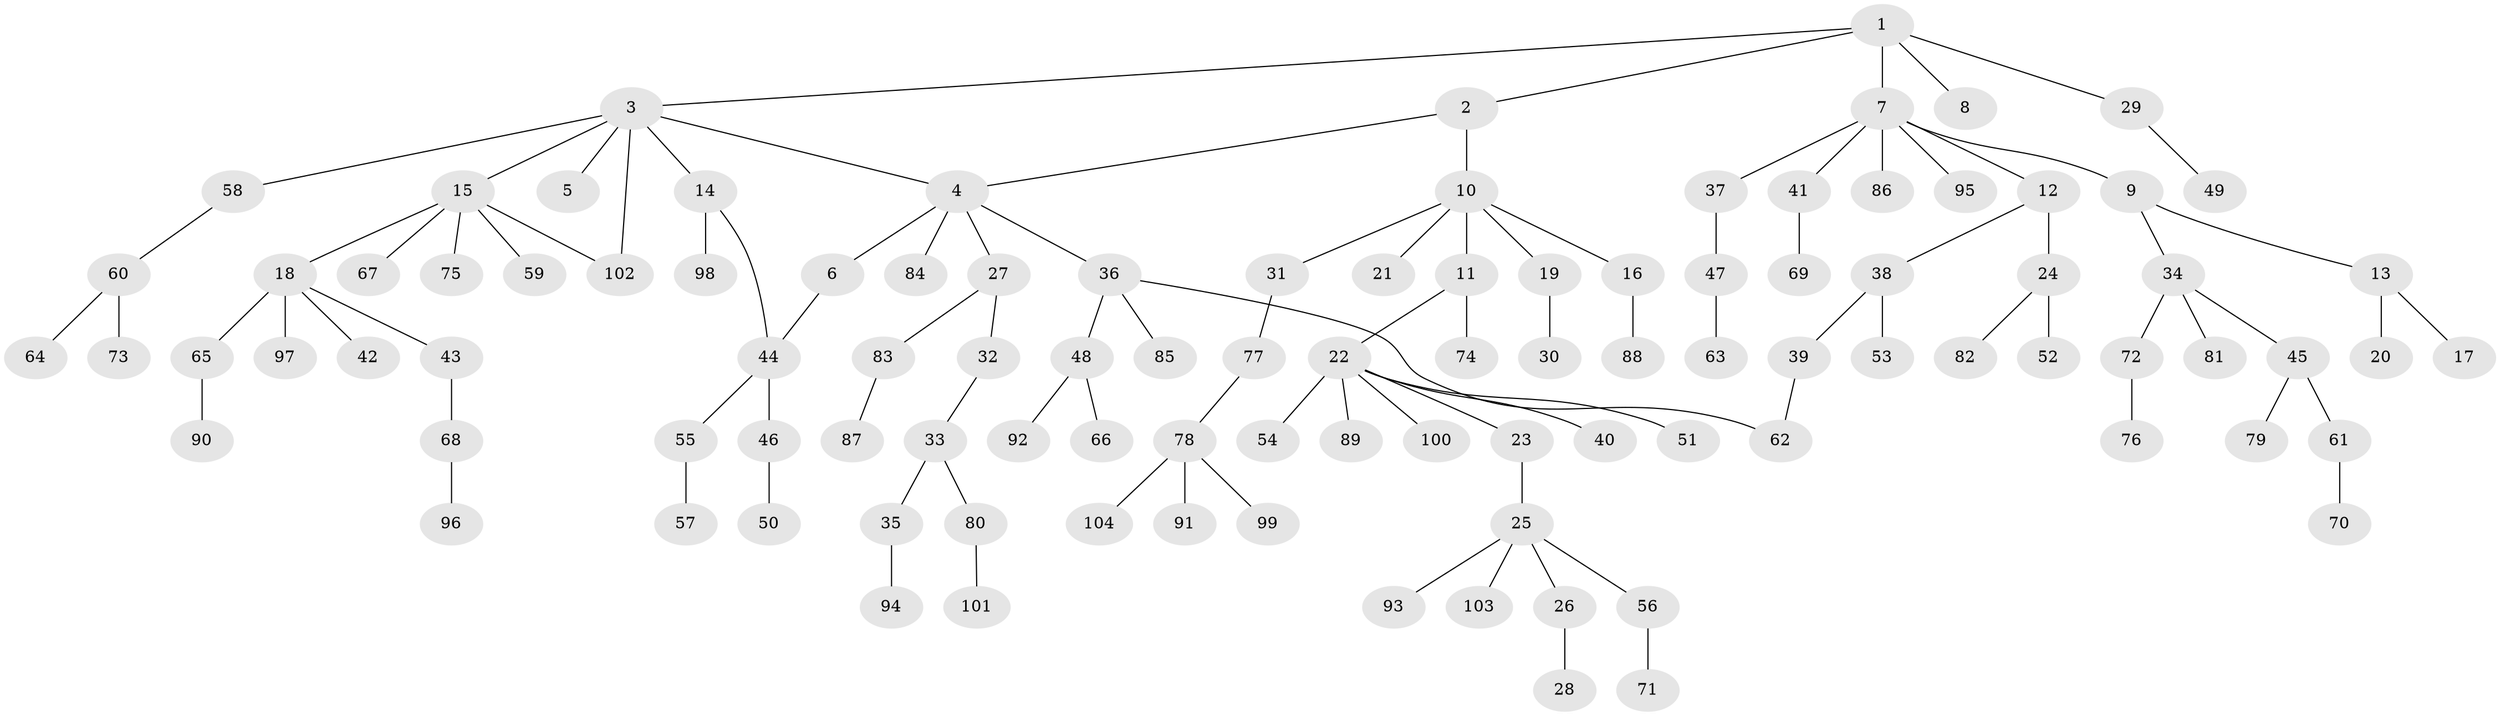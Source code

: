 // coarse degree distribution, {3: 0.1232876712328767, 4: 0.0684931506849315, 6: 0.0410958904109589, 2: 0.2602739726027397, 1: 0.4657534246575342, 5: 0.0410958904109589}
// Generated by graph-tools (version 1.1) at 2025/36/03/04/25 23:36:00]
// undirected, 104 vertices, 107 edges
graph export_dot {
  node [color=gray90,style=filled];
  1;
  2;
  3;
  4;
  5;
  6;
  7;
  8;
  9;
  10;
  11;
  12;
  13;
  14;
  15;
  16;
  17;
  18;
  19;
  20;
  21;
  22;
  23;
  24;
  25;
  26;
  27;
  28;
  29;
  30;
  31;
  32;
  33;
  34;
  35;
  36;
  37;
  38;
  39;
  40;
  41;
  42;
  43;
  44;
  45;
  46;
  47;
  48;
  49;
  50;
  51;
  52;
  53;
  54;
  55;
  56;
  57;
  58;
  59;
  60;
  61;
  62;
  63;
  64;
  65;
  66;
  67;
  68;
  69;
  70;
  71;
  72;
  73;
  74;
  75;
  76;
  77;
  78;
  79;
  80;
  81;
  82;
  83;
  84;
  85;
  86;
  87;
  88;
  89;
  90;
  91;
  92;
  93;
  94;
  95;
  96;
  97;
  98;
  99;
  100;
  101;
  102;
  103;
  104;
  1 -- 2;
  1 -- 3;
  1 -- 7;
  1 -- 8;
  1 -- 29;
  2 -- 10;
  2 -- 4;
  3 -- 4;
  3 -- 5;
  3 -- 14;
  3 -- 15;
  3 -- 58;
  3 -- 102;
  4 -- 6;
  4 -- 27;
  4 -- 36;
  4 -- 84;
  6 -- 44;
  7 -- 9;
  7 -- 12;
  7 -- 37;
  7 -- 41;
  7 -- 86;
  7 -- 95;
  9 -- 13;
  9 -- 34;
  10 -- 11;
  10 -- 16;
  10 -- 19;
  10 -- 21;
  10 -- 31;
  11 -- 22;
  11 -- 74;
  12 -- 24;
  12 -- 38;
  13 -- 17;
  13 -- 20;
  14 -- 98;
  14 -- 44;
  15 -- 18;
  15 -- 59;
  15 -- 67;
  15 -- 75;
  15 -- 102;
  16 -- 88;
  18 -- 42;
  18 -- 43;
  18 -- 65;
  18 -- 97;
  19 -- 30;
  22 -- 23;
  22 -- 40;
  22 -- 51;
  22 -- 54;
  22 -- 89;
  22 -- 100;
  23 -- 25;
  24 -- 52;
  24 -- 82;
  25 -- 26;
  25 -- 56;
  25 -- 93;
  25 -- 103;
  26 -- 28;
  27 -- 32;
  27 -- 83;
  29 -- 49;
  31 -- 77;
  32 -- 33;
  33 -- 35;
  33 -- 80;
  34 -- 45;
  34 -- 72;
  34 -- 81;
  35 -- 94;
  36 -- 48;
  36 -- 85;
  36 -- 62;
  37 -- 47;
  38 -- 39;
  38 -- 53;
  39 -- 62;
  41 -- 69;
  43 -- 68;
  44 -- 46;
  44 -- 55;
  45 -- 61;
  45 -- 79;
  46 -- 50;
  47 -- 63;
  48 -- 66;
  48 -- 92;
  55 -- 57;
  56 -- 71;
  58 -- 60;
  60 -- 64;
  60 -- 73;
  61 -- 70;
  65 -- 90;
  68 -- 96;
  72 -- 76;
  77 -- 78;
  78 -- 91;
  78 -- 99;
  78 -- 104;
  80 -- 101;
  83 -- 87;
}
